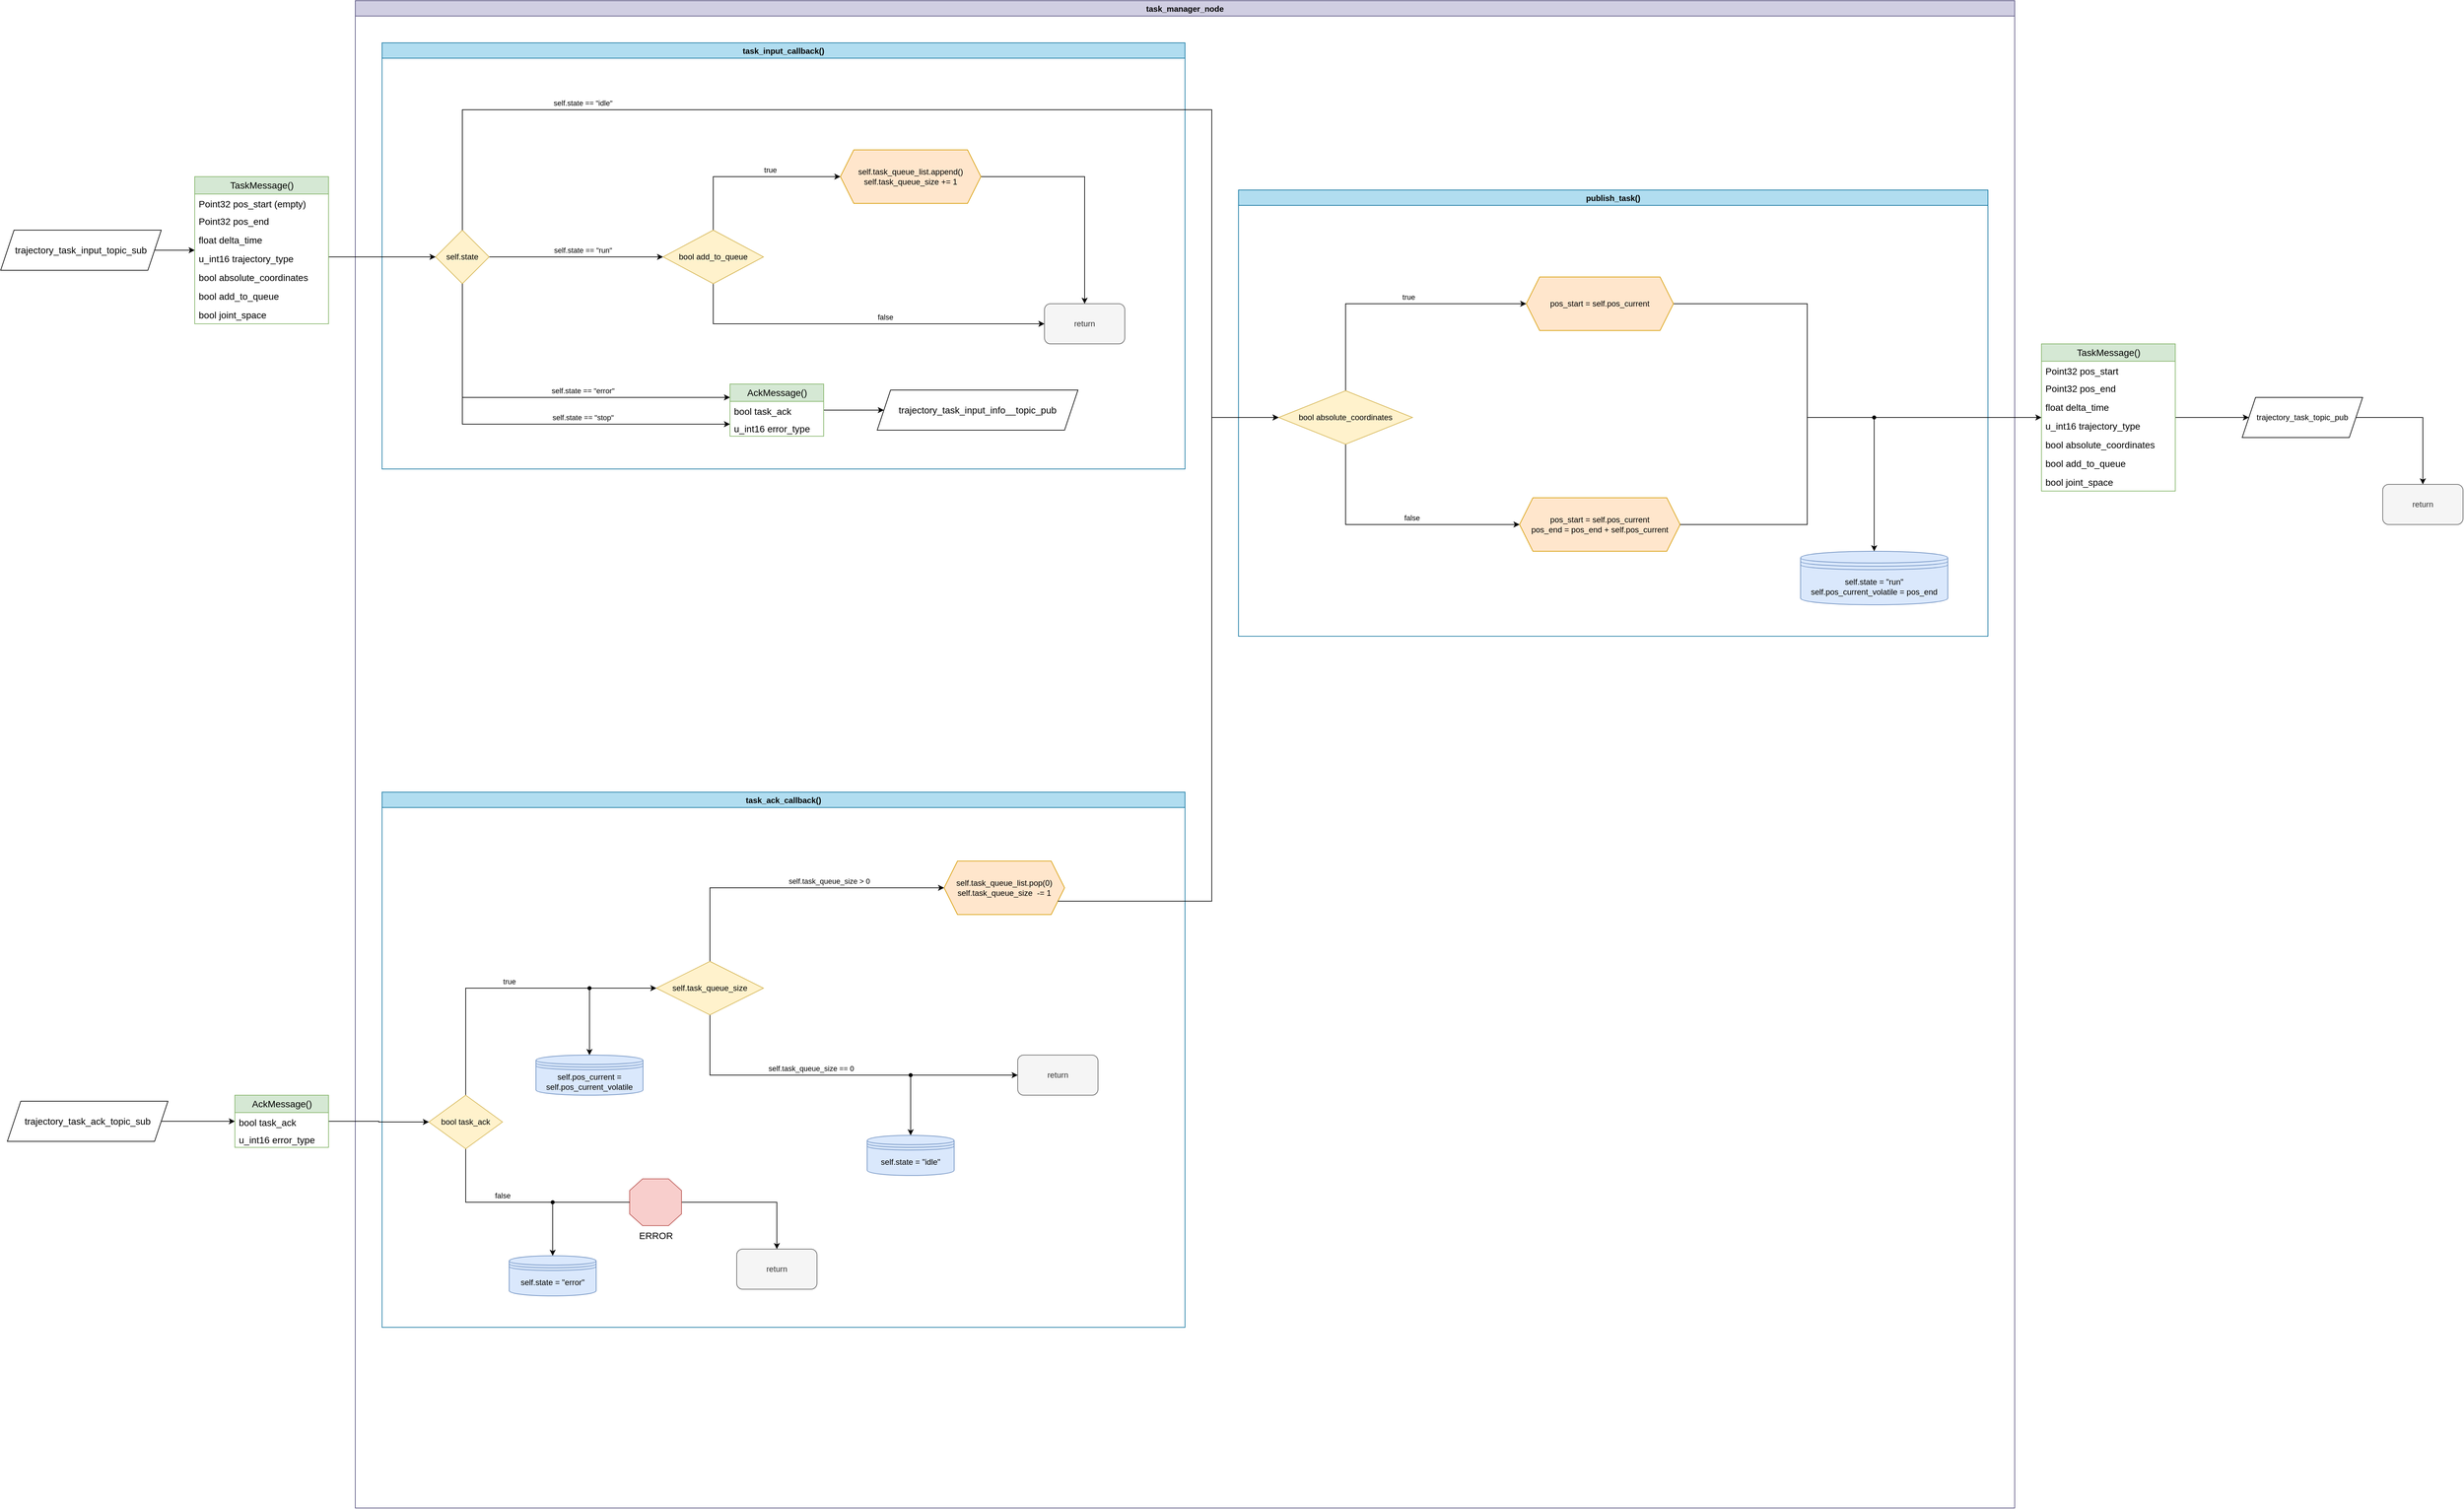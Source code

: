 <mxfile version="23.0.2" type="device" pages="3">
  <diagram id="y5U5ibyGbV8GiaQA5O8w" name="task_manager">
    <mxGraphModel dx="1800" dy="921" grid="1" gridSize="10" guides="1" tooltips="1" connect="1" arrows="1" fold="1" page="0" pageScale="1" pageWidth="827" pageHeight="1169" math="0" shadow="0">
      <root>
        <mxCell id="0" />
        <mxCell id="1" parent="0" />
        <mxCell id="vti44qFY5fic4Ljvgnta-1" value="task_manager_node" style="swimlane;fillColor=#d0cee2;strokeColor=#56517e;" vertex="1" parent="1">
          <mxGeometry x="320" y="217" width="2480" height="2253" as="geometry" />
        </mxCell>
        <mxCell id="S0gqf1kDmrKwMRwVAghO-3" value="task_input_callback()" style="swimlane;fillColor=#b1ddf0;strokeColor=#10739e;" vertex="1" parent="vti44qFY5fic4Ljvgnta-1">
          <mxGeometry x="40" y="63" width="1200" height="637" as="geometry" />
        </mxCell>
        <mxCell id="TqhY4L1RJl2O5v8-EVWW-50" value="self.state == &quot;run&quot;" style="edgeStyle=orthogonalEdgeStyle;rounded=0;orthogonalLoop=1;jettySize=auto;html=1;" edge="1" parent="S0gqf1kDmrKwMRwVAghO-3" source="Upd0-nmgs3yfCUus64PF-2" target="TqhY4L1RJl2O5v8-EVWW-49">
          <mxGeometry x="0.077" y="10" relative="1" as="geometry">
            <Array as="points">
              <mxPoint x="170" y="320" />
              <mxPoint x="170" y="320" />
            </Array>
            <mxPoint as="offset" />
          </mxGeometry>
        </mxCell>
        <mxCell id="Ud9107Dt9S5tMxHJpL5U-55" style="edgeStyle=orthogonalEdgeStyle;rounded=0;orthogonalLoop=1;jettySize=auto;html=1;" edge="1" parent="S0gqf1kDmrKwMRwVAghO-3" source="Upd0-nmgs3yfCUus64PF-2" target="Ud9107Dt9S5tMxHJpL5U-52">
          <mxGeometry relative="1" as="geometry">
            <Array as="points">
              <mxPoint x="120" y="530" />
            </Array>
          </mxGeometry>
        </mxCell>
        <mxCell id="Ud9107Dt9S5tMxHJpL5U-56" value="self.state == &quot;error&quot;" style="edgeLabel;html=1;align=center;verticalAlign=middle;resizable=0;points=[];" vertex="1" connectable="0" parent="Ud9107Dt9S5tMxHJpL5U-55">
          <mxGeometry x="0.366" y="2" relative="1" as="geometry">
            <mxPoint x="-40" y="-8" as="offset" />
          </mxGeometry>
        </mxCell>
        <mxCell id="Upd0-nmgs3yfCUus64PF-2" value="self.state" style="rhombus;whiteSpace=wrap;html=1;fillColor=#fff2cc;strokeColor=#d6b656;" vertex="1" parent="S0gqf1kDmrKwMRwVAghO-3">
          <mxGeometry x="80" y="280" width="80" height="80" as="geometry" />
        </mxCell>
        <mxCell id="TqhY4L1RJl2O5v8-EVWW-54" style="edgeStyle=orthogonalEdgeStyle;rounded=0;orthogonalLoop=1;jettySize=auto;html=1;" edge="1" parent="S0gqf1kDmrKwMRwVAghO-3" source="TqhY4L1RJl2O5v8-EVWW-49" target="TqhY4L1RJl2O5v8-EVWW-53">
          <mxGeometry relative="1" as="geometry">
            <Array as="points">
              <mxPoint x="495" y="420" />
            </Array>
          </mxGeometry>
        </mxCell>
        <mxCell id="TqhY4L1RJl2O5v8-EVWW-55" value="false" style="edgeLabel;html=1;align=center;verticalAlign=middle;resizable=0;points=[];" vertex="1" connectable="0" parent="TqhY4L1RJl2O5v8-EVWW-54">
          <mxGeometry x="0.143" y="-2" relative="1" as="geometry">
            <mxPoint y="-12" as="offset" />
          </mxGeometry>
        </mxCell>
        <mxCell id="TqhY4L1RJl2O5v8-EVWW-57" style="edgeStyle=orthogonalEdgeStyle;rounded=0;orthogonalLoop=1;jettySize=auto;html=1;entryX=0;entryY=0.5;entryDx=0;entryDy=0;" edge="1" parent="S0gqf1kDmrKwMRwVAghO-3" source="TqhY4L1RJl2O5v8-EVWW-49" target="TqhY4L1RJl2O5v8-EVWW-56">
          <mxGeometry relative="1" as="geometry">
            <Array as="points">
              <mxPoint x="495" y="200" />
            </Array>
          </mxGeometry>
        </mxCell>
        <mxCell id="TqhY4L1RJl2O5v8-EVWW-59" value="true" style="edgeLabel;html=1;align=center;verticalAlign=middle;resizable=0;points=[];" vertex="1" connectable="0" parent="TqhY4L1RJl2O5v8-EVWW-57">
          <mxGeometry x="0.082" y="3" relative="1" as="geometry">
            <mxPoint x="19" y="-7" as="offset" />
          </mxGeometry>
        </mxCell>
        <mxCell id="TqhY4L1RJl2O5v8-EVWW-49" value="bool add_to_queue" style="rhombus;whiteSpace=wrap;html=1;fillColor=#fff2cc;strokeColor=#d6b656;" vertex="1" parent="S0gqf1kDmrKwMRwVAghO-3">
          <mxGeometry x="420" y="280" width="150" height="80" as="geometry" />
        </mxCell>
        <mxCell id="TqhY4L1RJl2O5v8-EVWW-53" value="return" style="rounded=1;whiteSpace=wrap;html=1;fillColor=#f5f5f5;fontColor=#333333;strokeColor=#666666;" vertex="1" parent="S0gqf1kDmrKwMRwVAghO-3">
          <mxGeometry x="990" y="390" width="120" height="60" as="geometry" />
        </mxCell>
        <mxCell id="TqhY4L1RJl2O5v8-EVWW-58" style="edgeStyle=orthogonalEdgeStyle;rounded=0;orthogonalLoop=1;jettySize=auto;html=1;" edge="1" parent="S0gqf1kDmrKwMRwVAghO-3" source="TqhY4L1RJl2O5v8-EVWW-56" target="TqhY4L1RJl2O5v8-EVWW-53">
          <mxGeometry relative="1" as="geometry" />
        </mxCell>
        <mxCell id="TqhY4L1RJl2O5v8-EVWW-56" value="self.task_queue_list.append()&lt;br&gt;self.task_queue_size += 1" style="shape=hexagon;perimeter=hexagonPerimeter2;whiteSpace=wrap;html=1;fixedSize=1;fillColor=#ffe6cc;strokeColor=#d79b00;" vertex="1" parent="S0gqf1kDmrKwMRwVAghO-3">
          <mxGeometry x="685" y="160" width="210" height="80" as="geometry" />
        </mxCell>
        <mxCell id="Ud9107Dt9S5tMxHJpL5U-9" style="edgeStyle=orthogonalEdgeStyle;rounded=0;orthogonalLoop=1;jettySize=auto;html=1;" edge="1" target="Ud9107Dt9S5tMxHJpL5U-52" parent="S0gqf1kDmrKwMRwVAghO-3" source="Upd0-nmgs3yfCUus64PF-2">
          <mxGeometry relative="1" as="geometry">
            <mxPoint x="90" y="460" as="sourcePoint" />
            <mxPoint x="460.043" y="850" as="targetPoint" />
            <Array as="points">
              <mxPoint x="120" y="570" />
            </Array>
          </mxGeometry>
        </mxCell>
        <mxCell id="Ud9107Dt9S5tMxHJpL5U-13" value="self.state == &quot;stop&quot;" style="edgeLabel;html=1;align=center;verticalAlign=middle;resizable=0;points=[];" vertex="1" connectable="0" parent="Ud9107Dt9S5tMxHJpL5U-9">
          <mxGeometry x="0.419" y="1" relative="1" as="geometry">
            <mxPoint x="-43" y="-9" as="offset" />
          </mxGeometry>
        </mxCell>
        <mxCell id="Ud9107Dt9S5tMxHJpL5U-58" style="edgeStyle=orthogonalEdgeStyle;rounded=0;orthogonalLoop=1;jettySize=auto;html=1;" edge="1" parent="S0gqf1kDmrKwMRwVAghO-3" source="Ud9107Dt9S5tMxHJpL5U-52" target="Ud9107Dt9S5tMxHJpL5U-57">
          <mxGeometry relative="1" as="geometry" />
        </mxCell>
        <mxCell id="Ud9107Dt9S5tMxHJpL5U-52" value="AckMessage()" style="swimlane;fontStyle=0;childLayout=stackLayout;horizontal=1;startSize=26;fillColor=#d5e8d4;horizontalStack=0;resizeParent=1;resizeParentMax=0;resizeLast=0;collapsible=1;marginBottom=0;html=1;strokeColor=#82b366;fontSize=14;" vertex="1" parent="S0gqf1kDmrKwMRwVAghO-3">
          <mxGeometry x="520" y="510" width="140" height="78" as="geometry" />
        </mxCell>
        <mxCell id="Ud9107Dt9S5tMxHJpL5U-53" value="bool task_ack" style="text;strokeColor=none;fillColor=none;align=left;verticalAlign=top;spacingLeft=4;spacingRight=4;overflow=hidden;rotatable=0;points=[[0,0.5],[1,0.5]];portConstraint=eastwest;whiteSpace=wrap;html=1;fontSize=14;" vertex="1" parent="Ud9107Dt9S5tMxHJpL5U-52">
          <mxGeometry y="26" width="140" height="26" as="geometry" />
        </mxCell>
        <mxCell id="Ud9107Dt9S5tMxHJpL5U-54" value="u_int16 error_type" style="text;strokeColor=none;fillColor=none;align=left;verticalAlign=top;spacingLeft=4;spacingRight=4;overflow=hidden;rotatable=0;points=[[0,0.5],[1,0.5]];portConstraint=eastwest;whiteSpace=wrap;html=1;fontSize=14;" vertex="1" parent="Ud9107Dt9S5tMxHJpL5U-52">
          <mxGeometry y="52" width="140" height="26" as="geometry" />
        </mxCell>
        <mxCell id="Ud9107Dt9S5tMxHJpL5U-57" value="trajectory_task_input_info__topic_pub" style="shape=parallelogram;perimeter=parallelogramPerimeter;whiteSpace=wrap;html=1;fixedSize=1;fontSize=14;" vertex="1" parent="S0gqf1kDmrKwMRwVAghO-3">
          <mxGeometry x="740" y="519" width="300" height="60" as="geometry" />
        </mxCell>
        <mxCell id="Upd0-nmgs3yfCUus64PF-1" value="task_ack_callback()" style="swimlane;fillColor=#b1ddf0;strokeColor=#10739e;startSize=23;" vertex="1" parent="vti44qFY5fic4Ljvgnta-1">
          <mxGeometry x="40" y="1183" width="1200" height="800" as="geometry" />
        </mxCell>
        <mxCell id="TqhY4L1RJl2O5v8-EVWW-19" value="" style="edgeStyle=orthogonalEdgeStyle;rounded=0;orthogonalLoop=1;jettySize=auto;html=1;endArrow=none;endFill=0;" edge="1" parent="Upd0-nmgs3yfCUus64PF-1" source="TqhY4L1RJl2O5v8-EVWW-4" target="TqhY4L1RJl2O5v8-EVWW-18">
          <mxGeometry relative="1" as="geometry">
            <Array as="points">
              <mxPoint x="125" y="293" />
            </Array>
          </mxGeometry>
        </mxCell>
        <mxCell id="XhsW7GLxu0k8vJNa26UX-8" value="true" style="edgeLabel;html=1;align=center;verticalAlign=middle;resizable=0;points=[];" vertex="1" connectable="0" parent="TqhY4L1RJl2O5v8-EVWW-19">
          <mxGeometry x="0.319" relative="1" as="geometry">
            <mxPoint x="-3" y="-10" as="offset" />
          </mxGeometry>
        </mxCell>
        <mxCell id="CXYutV5i8RfYmPTHyo24-24" value="" style="edgeStyle=orthogonalEdgeStyle;rounded=0;orthogonalLoop=1;jettySize=auto;html=1;endArrow=none;endFill=0;" edge="1" parent="Upd0-nmgs3yfCUus64PF-1" source="TqhY4L1RJl2O5v8-EVWW-4" target="CXYutV5i8RfYmPTHyo24-23">
          <mxGeometry relative="1" as="geometry">
            <Array as="points">
              <mxPoint x="125" y="613" />
              <mxPoint x="255" y="613" />
            </Array>
          </mxGeometry>
        </mxCell>
        <mxCell id="CXYutV5i8RfYmPTHyo24-27" value="false" style="edgeLabel;html=1;align=center;verticalAlign=middle;resizable=0;points=[];" vertex="1" connectable="0" parent="CXYutV5i8RfYmPTHyo24-24">
          <mxGeometry x="0.114" y="3" relative="1" as="geometry">
            <mxPoint x="18" y="-7" as="offset" />
          </mxGeometry>
        </mxCell>
        <mxCell id="TqhY4L1RJl2O5v8-EVWW-4" value="bool task_ack" style="rhombus;whiteSpace=wrap;html=1;fillColor=#fff2cc;strokeColor=#d6b656;" vertex="1" parent="Upd0-nmgs3yfCUus64PF-1">
          <mxGeometry x="70" y="453" width="110" height="80" as="geometry" />
        </mxCell>
        <mxCell id="TqhY4L1RJl2O5v8-EVWW-43" value="self.task_queue_size &amp;gt; 0" style="edgeStyle=orthogonalEdgeStyle;rounded=0;orthogonalLoop=1;jettySize=auto;html=1;" edge="1" parent="Upd0-nmgs3yfCUus64PF-1" source="TqhY4L1RJl2O5v8-EVWW-6" target="TqhY4L1RJl2O5v8-EVWW-42">
          <mxGeometry x="0.25" y="10" relative="1" as="geometry">
            <Array as="points">
              <mxPoint x="490" y="143" />
            </Array>
            <mxPoint as="offset" />
          </mxGeometry>
        </mxCell>
        <mxCell id="XhsW7GLxu0k8vJNa26UX-2" value="" style="edgeStyle=orthogonalEdgeStyle;rounded=0;orthogonalLoop=1;jettySize=auto;html=1;endArrow=none;endFill=0;" edge="1" parent="Upd0-nmgs3yfCUus64PF-1" source="TqhY4L1RJl2O5v8-EVWW-6" target="XhsW7GLxu0k8vJNa26UX-1">
          <mxGeometry relative="1" as="geometry">
            <Array as="points">
              <mxPoint x="490" y="423" />
            </Array>
          </mxGeometry>
        </mxCell>
        <mxCell id="XhsW7GLxu0k8vJNa26UX-7" value="self.task_queue_size == 0" style="edgeLabel;html=1;align=center;verticalAlign=middle;resizable=0;points=[];" vertex="1" connectable="0" parent="XhsW7GLxu0k8vJNa26UX-2">
          <mxGeometry x="0.07" relative="1" as="geometry">
            <mxPoint x="32" y="-10" as="offset" />
          </mxGeometry>
        </mxCell>
        <mxCell id="TqhY4L1RJl2O5v8-EVWW-6" value="self.task_queue_size" style="rhombus;whiteSpace=wrap;html=1;fillColor=#fff2cc;strokeColor=#d6b656;" vertex="1" parent="Upd0-nmgs3yfCUus64PF-1">
          <mxGeometry x="410" y="253" width="160" height="80" as="geometry" />
        </mxCell>
        <mxCell id="TqhY4L1RJl2O5v8-EVWW-9" value="self.pos_current = self.pos_current_volatile" style="shape=datastore;whiteSpace=wrap;html=1;fillColor=#dae8fc;strokeColor=#6c8ebf;" vertex="1" parent="Upd0-nmgs3yfCUus64PF-1">
          <mxGeometry x="230" y="393" width="160" height="60" as="geometry" />
        </mxCell>
        <mxCell id="TqhY4L1RJl2O5v8-EVWW-20" style="edgeStyle=orthogonalEdgeStyle;rounded=0;orthogonalLoop=1;jettySize=auto;html=1;" edge="1" parent="Upd0-nmgs3yfCUus64PF-1" source="TqhY4L1RJl2O5v8-EVWW-18" target="TqhY4L1RJl2O5v8-EVWW-9">
          <mxGeometry relative="1" as="geometry" />
        </mxCell>
        <mxCell id="TqhY4L1RJl2O5v8-EVWW-21" style="edgeStyle=orthogonalEdgeStyle;rounded=0;orthogonalLoop=1;jettySize=auto;html=1;" edge="1" parent="Upd0-nmgs3yfCUus64PF-1" source="TqhY4L1RJl2O5v8-EVWW-18" target="TqhY4L1RJl2O5v8-EVWW-6">
          <mxGeometry relative="1" as="geometry" />
        </mxCell>
        <mxCell id="TqhY4L1RJl2O5v8-EVWW-18" value="" style="shape=waypoint;sketch=0;size=6;pointerEvents=1;points=[];resizable=0;rotatable=0;perimeter=centerPerimeter;snapToPoint=1;" vertex="1" parent="Upd0-nmgs3yfCUus64PF-1">
          <mxGeometry x="300" y="283" width="20" height="20" as="geometry" />
        </mxCell>
        <mxCell id="TqhY4L1RJl2O5v8-EVWW-42" value="self.task_queue_list.pop(0)&lt;br&gt;self.task_queue_size&amp;nbsp; -= 1" style="shape=hexagon;perimeter=hexagonPerimeter2;whiteSpace=wrap;html=1;fixedSize=1;fillColor=#ffe6cc;strokeColor=#d79b00;" vertex="1" parent="Upd0-nmgs3yfCUus64PF-1">
          <mxGeometry x="840" y="103" width="180" height="80" as="geometry" />
        </mxCell>
        <mxCell id="TqhY4L1RJl2O5v8-EVWW-45" value="return" style="rounded=1;whiteSpace=wrap;html=1;fillColor=#f5f5f5;fontColor=#333333;strokeColor=#666666;" vertex="1" parent="Upd0-nmgs3yfCUus64PF-1">
          <mxGeometry x="950" y="393" width="120" height="60" as="geometry" />
        </mxCell>
        <mxCell id="XhsW7GLxu0k8vJNa26UX-3" style="edgeStyle=orthogonalEdgeStyle;rounded=0;orthogonalLoop=1;jettySize=auto;html=1;" edge="1" parent="Upd0-nmgs3yfCUus64PF-1" source="XhsW7GLxu0k8vJNa26UX-1" target="TqhY4L1RJl2O5v8-EVWW-45">
          <mxGeometry relative="1" as="geometry" />
        </mxCell>
        <mxCell id="XhsW7GLxu0k8vJNa26UX-6" style="edgeStyle=orthogonalEdgeStyle;rounded=0;orthogonalLoop=1;jettySize=auto;html=1;" edge="1" parent="Upd0-nmgs3yfCUus64PF-1" source="XhsW7GLxu0k8vJNa26UX-1" target="XhsW7GLxu0k8vJNa26UX-5">
          <mxGeometry relative="1" as="geometry" />
        </mxCell>
        <mxCell id="XhsW7GLxu0k8vJNa26UX-1" value="" style="shape=waypoint;sketch=0;size=6;pointerEvents=1;points=[];resizable=0;rotatable=0;perimeter=centerPerimeter;snapToPoint=1;" vertex="1" parent="Upd0-nmgs3yfCUus64PF-1">
          <mxGeometry x="780" y="413" width="20" height="20" as="geometry" />
        </mxCell>
        <mxCell id="XhsW7GLxu0k8vJNa26UX-5" value="self.state = &quot;idle&quot;" style="shape=datastore;whiteSpace=wrap;html=1;fillColor=#dae8fc;strokeColor=#6c8ebf;" vertex="1" parent="Upd0-nmgs3yfCUus64PF-1">
          <mxGeometry x="725" y="513" width="130" height="60" as="geometry" />
        </mxCell>
        <mxCell id="CXYutV5i8RfYmPTHyo24-55" style="edgeStyle=orthogonalEdgeStyle;rounded=0;orthogonalLoop=1;jettySize=auto;html=1;" edge="1" parent="Upd0-nmgs3yfCUus64PF-1" source="UcukeQNuIdFkz1BKsjRd-1" target="CXYutV5i8RfYmPTHyo24-54">
          <mxGeometry relative="1" as="geometry" />
        </mxCell>
        <mxCell id="UcukeQNuIdFkz1BKsjRd-1" value="ERROR" style="verticalLabelPosition=bottom;verticalAlign=top;html=1;shape=mxgraph.basic.polygon;polyCoords=[[0.25,0],[0.75,0],[1,0.25],[1,0.75],[0.75,1],[0.25,1],[0,0.75],[0,0.25]];polyline=0;fillColor=#f8cecc;strokeColor=#b85450;fontSize=14;" vertex="1" parent="Upd0-nmgs3yfCUus64PF-1">
          <mxGeometry x="370" y="578" width="77.5" height="70" as="geometry" />
        </mxCell>
        <mxCell id="CXYutV5i8RfYmPTHyo24-22" value="self.state = &quot;error&quot;" style="shape=datastore;whiteSpace=wrap;html=1;fillColor=#dae8fc;strokeColor=#6c8ebf;" vertex="1" parent="Upd0-nmgs3yfCUus64PF-1">
          <mxGeometry x="190" y="693" width="130" height="60" as="geometry" />
        </mxCell>
        <mxCell id="CXYutV5i8RfYmPTHyo24-25" style="edgeStyle=orthogonalEdgeStyle;rounded=0;orthogonalLoop=1;jettySize=auto;html=1;endArrow=none;endFill=0;" edge="1" parent="Upd0-nmgs3yfCUus64PF-1" source="CXYutV5i8RfYmPTHyo24-23" target="UcukeQNuIdFkz1BKsjRd-1">
          <mxGeometry relative="1" as="geometry" />
        </mxCell>
        <mxCell id="CXYutV5i8RfYmPTHyo24-26" style="edgeStyle=orthogonalEdgeStyle;rounded=0;orthogonalLoop=1;jettySize=auto;html=1;" edge="1" parent="Upd0-nmgs3yfCUus64PF-1" source="CXYutV5i8RfYmPTHyo24-23" target="CXYutV5i8RfYmPTHyo24-22">
          <mxGeometry relative="1" as="geometry" />
        </mxCell>
        <mxCell id="CXYutV5i8RfYmPTHyo24-23" value="" style="shape=waypoint;sketch=0;size=6;pointerEvents=1;points=[];resizable=0;rotatable=0;perimeter=centerPerimeter;snapToPoint=1;" vertex="1" parent="Upd0-nmgs3yfCUus64PF-1">
          <mxGeometry x="245" y="603" width="20" height="20" as="geometry" />
        </mxCell>
        <mxCell id="CXYutV5i8RfYmPTHyo24-54" value="return" style="rounded=1;whiteSpace=wrap;html=1;fillColor=#f5f5f5;fontColor=#333333;strokeColor=#666666;" vertex="1" parent="Upd0-nmgs3yfCUus64PF-1">
          <mxGeometry x="530" y="683" width="120" height="60" as="geometry" />
        </mxCell>
        <mxCell id="pBne3w8J43KF7PZE9bbW-3" value="publish_task()" style="swimlane;fillColor=#b1ddf0;strokeColor=#10739e;" vertex="1" parent="vti44qFY5fic4Ljvgnta-1">
          <mxGeometry x="1320" y="283" width="1120" height="667" as="geometry" />
        </mxCell>
        <mxCell id="pBne3w8J43KF7PZE9bbW-8" style="edgeStyle=orthogonalEdgeStyle;rounded=0;orthogonalLoop=1;jettySize=auto;html=1;" edge="1" parent="pBne3w8J43KF7PZE9bbW-3" source="pBne3w8J43KF7PZE9bbW-6" target="pBne3w8J43KF7PZE9bbW-7">
          <mxGeometry relative="1" as="geometry">
            <Array as="points">
              <mxPoint x="160" y="170" />
            </Array>
          </mxGeometry>
        </mxCell>
        <mxCell id="pBne3w8J43KF7PZE9bbW-9" value="true" style="edgeLabel;html=1;align=center;verticalAlign=middle;resizable=0;points=[];" vertex="1" connectable="0" parent="pBne3w8J43KF7PZE9bbW-8">
          <mxGeometry x="0.067" y="-1" relative="1" as="geometry">
            <mxPoint x="10" y="-11" as="offset" />
          </mxGeometry>
        </mxCell>
        <mxCell id="pBne3w8J43KF7PZE9bbW-11" style="edgeStyle=orthogonalEdgeStyle;rounded=0;orthogonalLoop=1;jettySize=auto;html=1;" edge="1" parent="pBne3w8J43KF7PZE9bbW-3" source="pBne3w8J43KF7PZE9bbW-6" target="pBne3w8J43KF7PZE9bbW-10">
          <mxGeometry relative="1" as="geometry">
            <Array as="points">
              <mxPoint x="160" y="500" />
            </Array>
          </mxGeometry>
        </mxCell>
        <mxCell id="pBne3w8J43KF7PZE9bbW-12" value="false" style="edgeLabel;html=1;align=center;verticalAlign=middle;resizable=0;points=[];" vertex="1" connectable="0" parent="pBne3w8J43KF7PZE9bbW-11">
          <mxGeometry x="0.032" y="1" relative="1" as="geometry">
            <mxPoint x="23" y="-9" as="offset" />
          </mxGeometry>
        </mxCell>
        <mxCell id="pBne3w8J43KF7PZE9bbW-6" value="bool absolute_coordinates" style="rhombus;whiteSpace=wrap;html=1;fillColor=#fff2cc;strokeColor=#d6b656;" vertex="1" parent="pBne3w8J43KF7PZE9bbW-3">
          <mxGeometry x="60" y="300" width="200" height="80" as="geometry" />
        </mxCell>
        <mxCell id="TqhY4L1RJl2O5v8-EVWW-33" value="" style="edgeStyle=orthogonalEdgeStyle;rounded=0;orthogonalLoop=1;jettySize=auto;html=1;endArrow=none;endFill=0;" edge="1" parent="pBne3w8J43KF7PZE9bbW-3" source="pBne3w8J43KF7PZE9bbW-7" target="TqhY4L1RJl2O5v8-EVWW-32">
          <mxGeometry relative="1" as="geometry">
            <Array as="points">
              <mxPoint x="850" y="170" />
              <mxPoint x="850" y="340" />
            </Array>
          </mxGeometry>
        </mxCell>
        <mxCell id="pBne3w8J43KF7PZE9bbW-7" value="pos_start = self.pos_current" style="shape=hexagon;perimeter=hexagonPerimeter2;whiteSpace=wrap;html=1;fixedSize=1;fillColor=#ffe6cc;strokeColor=#d79b00;" vertex="1" parent="pBne3w8J43KF7PZE9bbW-3">
          <mxGeometry x="430" y="130" width="220" height="80" as="geometry" />
        </mxCell>
        <mxCell id="pBne3w8J43KF7PZE9bbW-10" value="pos_start = self.pos_current&lt;br&gt;pos_end = pos_end + self.pos_current" style="shape=hexagon;perimeter=hexagonPerimeter2;whiteSpace=wrap;html=1;fixedSize=1;fillColor=#ffe6cc;strokeColor=#d79b00;" vertex="1" parent="pBne3w8J43KF7PZE9bbW-3">
          <mxGeometry x="420" y="460" width="240" height="80" as="geometry" />
        </mxCell>
        <mxCell id="pBne3w8J43KF7PZE9bbW-25" value="self.state = &quot;run&quot;&lt;br&gt;self.pos_current_volatile = pos_end" style="shape=datastore;whiteSpace=wrap;html=1;fillColor=#dae8fc;strokeColor=#6c8ebf;" vertex="1" parent="pBne3w8J43KF7PZE9bbW-3">
          <mxGeometry x="840" y="540" width="220" height="80" as="geometry" />
        </mxCell>
        <mxCell id="TqhY4L1RJl2O5v8-EVWW-27" style="edgeStyle=orthogonalEdgeStyle;rounded=0;orthogonalLoop=1;jettySize=auto;html=1;exitX=0.5;exitY=1;exitDx=0;exitDy=0;" edge="1" parent="pBne3w8J43KF7PZE9bbW-3" source="pBne3w8J43KF7PZE9bbW-25" target="pBne3w8J43KF7PZE9bbW-25">
          <mxGeometry relative="1" as="geometry" />
        </mxCell>
        <mxCell id="b2KdKQW2OGKZYPkJn1u5-1" style="edgeStyle=orthogonalEdgeStyle;rounded=0;orthogonalLoop=1;jettySize=auto;html=1;" edge="1" parent="pBne3w8J43KF7PZE9bbW-3" source="TqhY4L1RJl2O5v8-EVWW-32" target="pBne3w8J43KF7PZE9bbW-25">
          <mxGeometry relative="1" as="geometry" />
        </mxCell>
        <mxCell id="TqhY4L1RJl2O5v8-EVWW-32" value="" style="shape=waypoint;sketch=0;size=6;pointerEvents=1;points=[];fillColor=default;resizable=0;rotatable=0;perimeter=centerPerimeter;snapToPoint=1;" vertex="1" parent="pBne3w8J43KF7PZE9bbW-3">
          <mxGeometry x="940" y="330" width="20" height="20" as="geometry" />
        </mxCell>
        <mxCell id="TqhY4L1RJl2O5v8-EVWW-34" style="edgeStyle=orthogonalEdgeStyle;rounded=0;orthogonalLoop=1;jettySize=auto;html=1;endArrow=none;endFill=0;" edge="1" parent="pBne3w8J43KF7PZE9bbW-3" source="pBne3w8J43KF7PZE9bbW-10">
          <mxGeometry relative="1" as="geometry">
            <mxPoint x="930" y="340" as="targetPoint" />
            <Array as="points">
              <mxPoint x="850" y="500" />
              <mxPoint x="850" y="340" />
            </Array>
          </mxGeometry>
        </mxCell>
        <mxCell id="pBne3w8J43KF7PZE9bbW-13" style="edgeStyle=orthogonalEdgeStyle;rounded=0;orthogonalLoop=1;jettySize=auto;html=1;" edge="1" parent="vti44qFY5fic4Ljvgnta-1" source="Upd0-nmgs3yfCUus64PF-2" target="pBne3w8J43KF7PZE9bbW-6">
          <mxGeometry relative="1" as="geometry">
            <Array as="points">
              <mxPoint x="160" y="163" />
              <mxPoint x="1280" y="163" />
              <mxPoint x="1280" y="623" />
            </Array>
          </mxGeometry>
        </mxCell>
        <mxCell id="pBne3w8J43KF7PZE9bbW-14" value="self.state == &quot;idle&quot;" style="edgeLabel;html=1;align=center;verticalAlign=middle;resizable=0;points=[];" vertex="1" connectable="0" parent="pBne3w8J43KF7PZE9bbW-13">
          <mxGeometry x="-0.683" y="-3" relative="1" as="geometry">
            <mxPoint x="65" y="-13" as="offset" />
          </mxGeometry>
        </mxCell>
        <mxCell id="TqhY4L1RJl2O5v8-EVWW-44" style="edgeStyle=orthogonalEdgeStyle;rounded=0;orthogonalLoop=1;jettySize=auto;html=1;" edge="1" parent="vti44qFY5fic4Ljvgnta-1" source="TqhY4L1RJl2O5v8-EVWW-42" target="pBne3w8J43KF7PZE9bbW-6">
          <mxGeometry relative="1" as="geometry">
            <Array as="points">
              <mxPoint x="1280" y="1346" />
              <mxPoint x="1280" y="623" />
            </Array>
          </mxGeometry>
        </mxCell>
        <mxCell id="pBne3w8J43KF7PZE9bbW-1" style="edgeStyle=orthogonalEdgeStyle;rounded=0;orthogonalLoop=1;jettySize=auto;html=1;" edge="1" parent="1" source="E_T7IGZVJQvcyp4DQEZH-1" target="Upd0-nmgs3yfCUus64PF-2">
          <mxGeometry relative="1" as="geometry">
            <Array as="points">
              <mxPoint x="430" y="600" />
              <mxPoint x="430" y="600" />
            </Array>
          </mxGeometry>
        </mxCell>
        <mxCell id="E_T7IGZVJQvcyp4DQEZH-1" value="TaskMessage()" style="swimlane;fontStyle=0;childLayout=stackLayout;horizontal=1;startSize=26;fillColor=#d5e8d4;horizontalStack=0;resizeParent=1;resizeParentMax=0;resizeLast=0;collapsible=1;marginBottom=0;html=1;strokeColor=#82b366;fontSize=14;" vertex="1" parent="1">
          <mxGeometry x="80" y="480" width="200" height="220" as="geometry" />
        </mxCell>
        <mxCell id="E_T7IGZVJQvcyp4DQEZH-2" value="Point32 pos_start (empty)" style="text;strokeColor=none;fillColor=none;align=left;verticalAlign=top;spacingLeft=4;spacingRight=4;overflow=hidden;rotatable=0;points=[[0,0.5],[1,0.5]];portConstraint=eastwest;whiteSpace=wrap;html=1;fontSize=14;" vertex="1" parent="E_T7IGZVJQvcyp4DQEZH-1">
          <mxGeometry y="26" width="200" height="26" as="geometry" />
        </mxCell>
        <mxCell id="E_T7IGZVJQvcyp4DQEZH-3" value="Point32 pos_end" style="text;strokeColor=none;fillColor=none;align=left;verticalAlign=top;spacingLeft=4;spacingRight=4;overflow=hidden;rotatable=0;points=[[0,0.5],[1,0.5]];portConstraint=eastwest;whiteSpace=wrap;html=1;fontSize=14;" vertex="1" parent="E_T7IGZVJQvcyp4DQEZH-1">
          <mxGeometry y="52" width="200" height="28" as="geometry" />
        </mxCell>
        <mxCell id="E_T7IGZVJQvcyp4DQEZH-4" value="float delta_time" style="text;strokeColor=none;fillColor=none;align=left;verticalAlign=top;spacingLeft=4;spacingRight=4;overflow=hidden;rotatable=0;points=[[0,0.5],[1,0.5]];portConstraint=eastwest;whiteSpace=wrap;html=1;fontSize=14;" vertex="1" parent="E_T7IGZVJQvcyp4DQEZH-1">
          <mxGeometry y="80" width="200" height="28" as="geometry" />
        </mxCell>
        <mxCell id="E_T7IGZVJQvcyp4DQEZH-5" value="u_int16 trajectory_type" style="text;strokeColor=none;fillColor=none;align=left;verticalAlign=top;spacingLeft=4;spacingRight=4;overflow=hidden;rotatable=0;points=[[0,0.5],[1,0.5]];portConstraint=eastwest;whiteSpace=wrap;html=1;fontSize=14;" vertex="1" parent="E_T7IGZVJQvcyp4DQEZH-1">
          <mxGeometry y="108" width="200" height="28" as="geometry" />
        </mxCell>
        <mxCell id="E_T7IGZVJQvcyp4DQEZH-6" value="bool absolute_coordinates" style="text;strokeColor=none;fillColor=none;align=left;verticalAlign=top;spacingLeft=4;spacingRight=4;overflow=hidden;rotatable=0;points=[[0,0.5],[1,0.5]];portConstraint=eastwest;whiteSpace=wrap;html=1;fontSize=14;" vertex="1" parent="E_T7IGZVJQvcyp4DQEZH-1">
          <mxGeometry y="136" width="200" height="28" as="geometry" />
        </mxCell>
        <mxCell id="E_T7IGZVJQvcyp4DQEZH-7" value="bool add_to_queue" style="text;strokeColor=none;fillColor=none;align=left;verticalAlign=top;spacingLeft=4;spacingRight=4;overflow=hidden;rotatable=0;points=[[0,0.5],[1,0.5]];portConstraint=eastwest;whiteSpace=wrap;html=1;fontSize=14;" vertex="1" parent="E_T7IGZVJQvcyp4DQEZH-1">
          <mxGeometry y="164" width="200" height="28" as="geometry" />
        </mxCell>
        <mxCell id="E_T7IGZVJQvcyp4DQEZH-8" value="bool joint_space" style="text;strokeColor=none;fillColor=none;align=left;verticalAlign=top;spacingLeft=4;spacingRight=4;overflow=hidden;rotatable=0;points=[[0,0.5],[1,0.5]];portConstraint=eastwest;whiteSpace=wrap;html=1;fontSize=14;" vertex="1" parent="E_T7IGZVJQvcyp4DQEZH-1">
          <mxGeometry y="192" width="200" height="28" as="geometry" />
        </mxCell>
        <mxCell id="S0gqf1kDmrKwMRwVAghO-2" style="edgeStyle=orthogonalEdgeStyle;rounded=0;orthogonalLoop=1;jettySize=auto;html=1;" edge="1" parent="1" source="S0gqf1kDmrKwMRwVAghO-1" target="E_T7IGZVJQvcyp4DQEZH-1">
          <mxGeometry relative="1" as="geometry" />
        </mxCell>
        <mxCell id="S0gqf1kDmrKwMRwVAghO-1" value="trajectory_task_input_topic_sub" style="shape=parallelogram;perimeter=parallelogramPerimeter;whiteSpace=wrap;html=1;fixedSize=1;fontSize=14;" vertex="1" parent="1">
          <mxGeometry x="-210" y="560" width="240" height="60" as="geometry" />
        </mxCell>
        <mxCell id="VSoJ2Dtp6jYekKXpzVLA-1" style="edgeStyle=orthogonalEdgeStyle;rounded=0;orthogonalLoop=1;jettySize=auto;html=1;" edge="1" parent="1" source="pBne3w8J43KF7PZE9bbW-15" target="pBne3w8J43KF7PZE9bbW-30">
          <mxGeometry relative="1" as="geometry" />
        </mxCell>
        <mxCell id="pBne3w8J43KF7PZE9bbW-15" value="TaskMessage()" style="swimlane;fontStyle=0;childLayout=stackLayout;horizontal=1;startSize=26;fillColor=#d5e8d4;horizontalStack=0;resizeParent=1;resizeParentMax=0;resizeLast=0;collapsible=1;marginBottom=0;html=1;strokeColor=#82b366;fontSize=14;" vertex="1" parent="1">
          <mxGeometry x="2840" y="730" width="200" height="220" as="geometry" />
        </mxCell>
        <mxCell id="pBne3w8J43KF7PZE9bbW-16" value="Point32 pos_start" style="text;strokeColor=none;fillColor=none;align=left;verticalAlign=top;spacingLeft=4;spacingRight=4;overflow=hidden;rotatable=0;points=[[0,0.5],[1,0.5]];portConstraint=eastwest;whiteSpace=wrap;html=1;fontSize=14;" vertex="1" parent="pBne3w8J43KF7PZE9bbW-15">
          <mxGeometry y="26" width="200" height="26" as="geometry" />
        </mxCell>
        <mxCell id="pBne3w8J43KF7PZE9bbW-17" value="Point32 pos_end" style="text;strokeColor=none;fillColor=none;align=left;verticalAlign=top;spacingLeft=4;spacingRight=4;overflow=hidden;rotatable=0;points=[[0,0.5],[1,0.5]];portConstraint=eastwest;whiteSpace=wrap;html=1;fontSize=14;" vertex="1" parent="pBne3w8J43KF7PZE9bbW-15">
          <mxGeometry y="52" width="200" height="28" as="geometry" />
        </mxCell>
        <mxCell id="pBne3w8J43KF7PZE9bbW-18" value="float delta_time" style="text;strokeColor=none;fillColor=none;align=left;verticalAlign=top;spacingLeft=4;spacingRight=4;overflow=hidden;rotatable=0;points=[[0,0.5],[1,0.5]];portConstraint=eastwest;whiteSpace=wrap;html=1;fontSize=14;" vertex="1" parent="pBne3w8J43KF7PZE9bbW-15">
          <mxGeometry y="80" width="200" height="28" as="geometry" />
        </mxCell>
        <mxCell id="pBne3w8J43KF7PZE9bbW-19" value="u_int16 trajectory_type" style="text;strokeColor=none;fillColor=none;align=left;verticalAlign=top;spacingLeft=4;spacingRight=4;overflow=hidden;rotatable=0;points=[[0,0.5],[1,0.5]];portConstraint=eastwest;whiteSpace=wrap;html=1;fontSize=14;" vertex="1" parent="pBne3w8J43KF7PZE9bbW-15">
          <mxGeometry y="108" width="200" height="28" as="geometry" />
        </mxCell>
        <mxCell id="pBne3w8J43KF7PZE9bbW-20" value="bool absolute_coordinates" style="text;strokeColor=none;fillColor=none;align=left;verticalAlign=top;spacingLeft=4;spacingRight=4;overflow=hidden;rotatable=0;points=[[0,0.5],[1,0.5]];portConstraint=eastwest;whiteSpace=wrap;html=1;fontSize=14;" vertex="1" parent="pBne3w8J43KF7PZE9bbW-15">
          <mxGeometry y="136" width="200" height="28" as="geometry" />
        </mxCell>
        <mxCell id="pBne3w8J43KF7PZE9bbW-21" value="bool add_to_queue" style="text;strokeColor=none;fillColor=none;align=left;verticalAlign=top;spacingLeft=4;spacingRight=4;overflow=hidden;rotatable=0;points=[[0,0.5],[1,0.5]];portConstraint=eastwest;whiteSpace=wrap;html=1;fontSize=14;" vertex="1" parent="pBne3w8J43KF7PZE9bbW-15">
          <mxGeometry y="164" width="200" height="28" as="geometry" />
        </mxCell>
        <mxCell id="pBne3w8J43KF7PZE9bbW-22" value="bool joint_space" style="text;strokeColor=none;fillColor=none;align=left;verticalAlign=top;spacingLeft=4;spacingRight=4;overflow=hidden;rotatable=0;points=[[0,0.5],[1,0.5]];portConstraint=eastwest;whiteSpace=wrap;html=1;fontSize=14;" vertex="1" parent="pBne3w8J43KF7PZE9bbW-15">
          <mxGeometry y="192" width="200" height="28" as="geometry" />
        </mxCell>
        <mxCell id="b2KdKQW2OGKZYPkJn1u5-3" style="edgeStyle=orthogonalEdgeStyle;rounded=0;orthogonalLoop=1;jettySize=auto;html=1;" edge="1" parent="1" source="pBne3w8J43KF7PZE9bbW-30" target="b2KdKQW2OGKZYPkJn1u5-2">
          <mxGeometry relative="1" as="geometry" />
        </mxCell>
        <mxCell id="pBne3w8J43KF7PZE9bbW-30" value="trajectory_task_topic_pub" style="shape=parallelogram;perimeter=parallelogramPerimeter;whiteSpace=wrap;html=1;fixedSize=1;" vertex="1" parent="1">
          <mxGeometry x="3140" y="810" width="180" height="60" as="geometry" />
        </mxCell>
        <mxCell id="TqhY4L1RJl2O5v8-EVWW-3" style="edgeStyle=orthogonalEdgeStyle;rounded=0;orthogonalLoop=1;jettySize=auto;html=1;" edge="1" parent="1" source="VSoJ2Dtp6jYekKXpzVLA-2" target="TqhY4L1RJl2O5v8-EVWW-1">
          <mxGeometry relative="1" as="geometry" />
        </mxCell>
        <mxCell id="VSoJ2Dtp6jYekKXpzVLA-2" value="trajectory_task_ack_topic_sub" style="shape=parallelogram;perimeter=parallelogramPerimeter;whiteSpace=wrap;html=1;fixedSize=1;fontSize=14;" vertex="1" parent="1">
          <mxGeometry x="-200" y="1862" width="240" height="60" as="geometry" />
        </mxCell>
        <mxCell id="TqhY4L1RJl2O5v8-EVWW-5" style="edgeStyle=orthogonalEdgeStyle;rounded=0;orthogonalLoop=1;jettySize=auto;html=1;" edge="1" parent="1" source="TqhY4L1RJl2O5v8-EVWW-1" target="TqhY4L1RJl2O5v8-EVWW-4">
          <mxGeometry relative="1" as="geometry" />
        </mxCell>
        <mxCell id="TqhY4L1RJl2O5v8-EVWW-1" value="AckMessage()" style="swimlane;fontStyle=0;childLayout=stackLayout;horizontal=1;startSize=26;fillColor=#d5e8d4;horizontalStack=0;resizeParent=1;resizeParentMax=0;resizeLast=0;collapsible=1;marginBottom=0;html=1;strokeColor=#82b366;fontSize=14;" vertex="1" parent="1">
          <mxGeometry x="140" y="1853" width="140" height="78" as="geometry" />
        </mxCell>
        <mxCell id="TqhY4L1RJl2O5v8-EVWW-2" value="bool task_ack" style="text;strokeColor=none;fillColor=none;align=left;verticalAlign=top;spacingLeft=4;spacingRight=4;overflow=hidden;rotatable=0;points=[[0,0.5],[1,0.5]];portConstraint=eastwest;whiteSpace=wrap;html=1;fontSize=14;" vertex="1" parent="TqhY4L1RJl2O5v8-EVWW-1">
          <mxGeometry y="26" width="140" height="26" as="geometry" />
        </mxCell>
        <mxCell id="CXYutV5i8RfYmPTHyo24-28" value="u_int16 error_type" style="text;strokeColor=none;fillColor=none;align=left;verticalAlign=top;spacingLeft=4;spacingRight=4;overflow=hidden;rotatable=0;points=[[0,0.5],[1,0.5]];portConstraint=eastwest;whiteSpace=wrap;html=1;fontSize=14;" vertex="1" parent="TqhY4L1RJl2O5v8-EVWW-1">
          <mxGeometry y="52" width="140" height="26" as="geometry" />
        </mxCell>
        <mxCell id="TqhY4L1RJl2O5v8-EVWW-36" style="edgeStyle=orthogonalEdgeStyle;rounded=0;orthogonalLoop=1;jettySize=auto;html=1;" edge="1" parent="1" source="TqhY4L1RJl2O5v8-EVWW-32" target="pBne3w8J43KF7PZE9bbW-15">
          <mxGeometry relative="1" as="geometry">
            <mxPoint x="2680" y="840" as="sourcePoint" />
          </mxGeometry>
        </mxCell>
        <mxCell id="b2KdKQW2OGKZYPkJn1u5-2" value="return" style="rounded=1;whiteSpace=wrap;html=1;fillColor=#f5f5f5;fontColor=#333333;strokeColor=#666666;" vertex="1" parent="1">
          <mxGeometry x="3350" y="940" width="120" height="60" as="geometry" />
        </mxCell>
      </root>
    </mxGraphModel>
  </diagram>
  <diagram id="ickuXLKESTE8ahzzscQO" name="task_manager_V2">
    <mxGraphModel dx="1750" dy="1152" grid="1" gridSize="10" guides="1" tooltips="1" connect="1" arrows="1" fold="1" page="0" pageScale="1" pageWidth="827" pageHeight="1169" math="0" shadow="0">
      <root>
        <mxCell id="0" />
        <mxCell id="1" parent="0" />
      </root>
    </mxGraphModel>
  </diagram>
  <diagram id="B1Fzsid5cvQ4gy6d5hLE" name="robot_controller">
    <mxGraphModel dx="-1376" dy="-442" grid="1" gridSize="10" guides="1" tooltips="1" connect="1" arrows="1" fold="1" page="1" pageScale="1" pageWidth="827" pageHeight="1169" math="0" shadow="0">
      <root>
        <mxCell id="0" />
        <mxCell id="1" parent="0" />
        <mxCell id="QLZ8bEoriil78dlaDKnp-2" style="edgeStyle=orthogonalEdgeStyle;rounded=0;orthogonalLoop=1;jettySize=auto;html=1;fontSize=14;" parent="1" source="Quh2cVXOiZRCfCQZu7Df-1" target="QLZ8bEoriil78dlaDKnp-1" edge="1">
          <mxGeometry relative="1" as="geometry" />
        </mxCell>
        <mxCell id="Quh2cVXOiZRCfCQZu7Df-1" value="TaskMessage()" style="swimlane;fontStyle=0;childLayout=stackLayout;horizontal=1;startSize=26;fillColor=#d5e8d4;horizontalStack=0;resizeParent=1;resizeParentMax=0;resizeLast=0;collapsible=1;marginBottom=0;html=1;strokeColor=#82b366;fontSize=14;" parent="1" vertex="1">
          <mxGeometry x="3550" y="1443" width="200" height="220" as="geometry" />
        </mxCell>
        <mxCell id="Quh2cVXOiZRCfCQZu7Df-2" value="Point32 pos_start" style="text;strokeColor=none;fillColor=none;align=left;verticalAlign=top;spacingLeft=4;spacingRight=4;overflow=hidden;rotatable=0;points=[[0,0.5],[1,0.5]];portConstraint=eastwest;whiteSpace=wrap;html=1;fontSize=14;" parent="Quh2cVXOiZRCfCQZu7Df-1" vertex="1">
          <mxGeometry y="26" width="200" height="26" as="geometry" />
        </mxCell>
        <mxCell id="Quh2cVXOiZRCfCQZu7Df-3" value="Point32 pos_end" style="text;strokeColor=none;fillColor=none;align=left;verticalAlign=top;spacingLeft=4;spacingRight=4;overflow=hidden;rotatable=0;points=[[0,0.5],[1,0.5]];portConstraint=eastwest;whiteSpace=wrap;html=1;fontSize=14;" parent="Quh2cVXOiZRCfCQZu7Df-1" vertex="1">
          <mxGeometry y="52" width="200" height="28" as="geometry" />
        </mxCell>
        <mxCell id="JMah1ItJHJvALhUylnLY-1" value="float delta_time" style="text;strokeColor=none;fillColor=none;align=left;verticalAlign=top;spacingLeft=4;spacingRight=4;overflow=hidden;rotatable=0;points=[[0,0.5],[1,0.5]];portConstraint=eastwest;whiteSpace=wrap;html=1;fontSize=14;" parent="Quh2cVXOiZRCfCQZu7Df-1" vertex="1">
          <mxGeometry y="80" width="200" height="28" as="geometry" />
        </mxCell>
        <mxCell id="Quh2cVXOiZRCfCQZu7Df-4" value="u_int16 trajectory_type" style="text;strokeColor=none;fillColor=none;align=left;verticalAlign=top;spacingLeft=4;spacingRight=4;overflow=hidden;rotatable=0;points=[[0,0.5],[1,0.5]];portConstraint=eastwest;whiteSpace=wrap;html=1;fontSize=14;" parent="Quh2cVXOiZRCfCQZu7Df-1" vertex="1">
          <mxGeometry y="108" width="200" height="28" as="geometry" />
        </mxCell>
        <mxCell id="Quh2cVXOiZRCfCQZu7Df-5" value="bool absolute_coordinates" style="text;strokeColor=none;fillColor=none;align=left;verticalAlign=top;spacingLeft=4;spacingRight=4;overflow=hidden;rotatable=0;points=[[0,0.5],[1,0.5]];portConstraint=eastwest;whiteSpace=wrap;html=1;fontSize=14;" parent="Quh2cVXOiZRCfCQZu7Df-1" vertex="1">
          <mxGeometry y="136" width="200" height="28" as="geometry" />
        </mxCell>
        <mxCell id="Quh2cVXOiZRCfCQZu7Df-6" value="bool add_to_queue" style="text;strokeColor=none;fillColor=none;align=left;verticalAlign=top;spacingLeft=4;spacingRight=4;overflow=hidden;rotatable=0;points=[[0,0.5],[1,0.5]];portConstraint=eastwest;whiteSpace=wrap;html=1;fontSize=14;" parent="Quh2cVXOiZRCfCQZu7Df-1" vertex="1">
          <mxGeometry y="164" width="200" height="28" as="geometry" />
        </mxCell>
        <mxCell id="TTrZ2Ry3o2LE3_kFbg0s-13" value="bool joint_space" style="text;strokeColor=none;fillColor=none;align=left;verticalAlign=top;spacingLeft=4;spacingRight=4;overflow=hidden;rotatable=0;points=[[0,0.5],[1,0.5]];portConstraint=eastwest;whiteSpace=wrap;html=1;fontSize=14;" parent="Quh2cVXOiZRCfCQZu7Df-1" vertex="1">
          <mxGeometry y="192" width="200" height="28" as="geometry" />
        </mxCell>
        <mxCell id="SgtMRvae1MBsr5tqp38Z-2" style="edgeStyle=orthogonalEdgeStyle;rounded=0;orthogonalLoop=1;jettySize=auto;html=1;fontSize=14;" parent="1" source="SgtMRvae1MBsr5tqp38Z-1" target="Quh2cVXOiZRCfCQZu7Df-1" edge="1">
          <mxGeometry relative="1" as="geometry" />
        </mxCell>
        <mxCell id="SgtMRvae1MBsr5tqp38Z-1" value="trajectory_task" style="shape=parallelogram;perimeter=parallelogramPerimeter;whiteSpace=wrap;html=1;fixedSize=1;fontSize=14;" parent="1" vertex="1">
          <mxGeometry x="3250" y="1523" width="140" height="60" as="geometry" />
        </mxCell>
        <mxCell id="SgtMRvae1MBsr5tqp38Z-3" value="robot_controller_callback()" style="swimlane;startSize=23;fillColor=#e1d5e7;strokeColor=#9673a6;fontSize=14;" parent="1" vertex="1">
          <mxGeometry x="3850" y="1270" width="1680" height="600" as="geometry" />
        </mxCell>
        <mxCell id="QLZ8bEoriil78dlaDKnp-31" style="edgeStyle=orthogonalEdgeStyle;rounded=0;orthogonalLoop=1;jettySize=auto;html=1;fontSize=14;" parent="SgtMRvae1MBsr5tqp38Z-3" source="QLZ8bEoriil78dlaDKnp-1" target="QLZ8bEoriil78dlaDKnp-5" edge="1">
          <mxGeometry relative="1" as="geometry" />
        </mxCell>
        <mxCell id="TTrZ2Ry3o2LE3_kFbg0s-2" style="edgeStyle=orthogonalEdgeStyle;rounded=0;orthogonalLoop=1;jettySize=auto;html=1;fontSize=14;" parent="SgtMRvae1MBsr5tqp38Z-3" source="QLZ8bEoriil78dlaDKnp-1" target="TTrZ2Ry3o2LE3_kFbg0s-1" edge="1">
          <mxGeometry relative="1" as="geometry" />
        </mxCell>
        <mxCell id="QLZ8bEoriil78dlaDKnp-1" value="generate_trajectory_task_space()" style="rounded=0;whiteSpace=wrap;html=1;fillColor=#dae8fc;strokeColor=#6c8ebf;fontSize=14;" parent="SgtMRvae1MBsr5tqp38Z-3" vertex="1">
          <mxGeometry x="90" y="254" width="230" height="58" as="geometry" />
        </mxCell>
        <mxCell id="QLZ8bEoriil78dlaDKnp-51" style="edgeStyle=orthogonalEdgeStyle;rounded=0;orthogonalLoop=1;jettySize=auto;html=1;fontSize=14;" parent="SgtMRvae1MBsr5tqp38Z-3" source="QLZ8bEoriil78dlaDKnp-3" target="QLZ8bEoriil78dlaDKnp-39" edge="1">
          <mxGeometry relative="1" as="geometry" />
        </mxCell>
        <mxCell id="TTrZ2Ry3o2LE3_kFbg0s-10" style="edgeStyle=orthogonalEdgeStyle;rounded=0;orthogonalLoop=1;jettySize=auto;html=1;fontSize=14;" parent="SgtMRvae1MBsr5tqp38Z-3" source="QLZ8bEoriil78dlaDKnp-3" target="TTrZ2Ry3o2LE3_kFbg0s-8" edge="1">
          <mxGeometry relative="1" as="geometry" />
        </mxCell>
        <mxCell id="QLZ8bEoriil78dlaDKnp-3" value="inverse_geometry()" style="rounded=0;whiteSpace=wrap;html=1;fillColor=#dae8fc;strokeColor=#6c8ebf;fontSize=14;" parent="SgtMRvae1MBsr5tqp38Z-3" vertex="1">
          <mxGeometry x="750" y="249" width="175" height="68" as="geometry" />
        </mxCell>
        <mxCell id="QLZ8bEoriil78dlaDKnp-29" style="edgeStyle=orthogonalEdgeStyle;rounded=0;orthogonalLoop=1;jettySize=auto;html=1;fontSize=14;" parent="SgtMRvae1MBsr5tqp38Z-3" source="QLZ8bEoriil78dlaDKnp-5" target="QLZ8bEoriil78dlaDKnp-3" edge="1">
          <mxGeometry relative="1" as="geometry" />
        </mxCell>
        <mxCell id="QLZ8bEoriil78dlaDKnp-5" value="set_points_trajectory[ ]" style="swimlane;fontStyle=0;childLayout=stackLayout;horizontal=1;startSize=26;fillColor=#d5e8d4;horizontalStack=0;resizeParent=1;resizeParentMax=0;resizeLast=0;collapsible=1;marginBottom=0;html=1;strokeColor=#82b366;fontSize=14;" parent="SgtMRvae1MBsr5tqp38Z-3" vertex="1">
          <mxGeometry x="420" y="205" width="190" height="156" as="geometry" />
        </mxCell>
        <mxCell id="QLZ8bEoriil78dlaDKnp-6" value="[ x, y, z, t ]&lt;sub style=&quot;font-size: 14px;&quot;&gt;0&lt;/sub&gt;" style="text;strokeColor=none;fillColor=none;align=left;verticalAlign=top;spacingLeft=4;spacingRight=4;overflow=hidden;rotatable=0;points=[[0,0.5],[1,0.5]];portConstraint=eastwest;whiteSpace=wrap;html=1;fontSize=14;" parent="QLZ8bEoriil78dlaDKnp-5" vertex="1">
          <mxGeometry y="26" width="190" height="26" as="geometry" />
        </mxCell>
        <mxCell id="QLZ8bEoriil78dlaDKnp-7" value="[ x, y, z, t ]&lt;span style=&quot;font-size: 14px;&quot;&gt;1&lt;/span&gt;" style="text;strokeColor=none;fillColor=none;align=left;verticalAlign=top;spacingLeft=4;spacingRight=4;overflow=hidden;rotatable=0;points=[[0,0.5],[1,0.5]];portConstraint=eastwest;whiteSpace=wrap;html=1;fontSize=14;" parent="QLZ8bEoriil78dlaDKnp-5" vertex="1">
          <mxGeometry y="52" width="190" height="26" as="geometry" />
        </mxCell>
        <mxCell id="QLZ8bEoriil78dlaDKnp-8" value="[ x, y, z, t ]&lt;span style=&quot;font-size: 14px;&quot;&gt;2&lt;/span&gt;" style="text;strokeColor=none;fillColor=none;align=left;verticalAlign=top;spacingLeft=4;spacingRight=4;overflow=hidden;rotatable=0;points=[[0,0.5],[1,0.5]];portConstraint=eastwest;whiteSpace=wrap;html=1;fontSize=14;" parent="QLZ8bEoriil78dlaDKnp-5" vertex="1">
          <mxGeometry y="78" width="190" height="26" as="geometry" />
        </mxCell>
        <mxCell id="QLZ8bEoriil78dlaDKnp-27" value="...." style="text;strokeColor=none;fillColor=none;align=left;verticalAlign=top;spacingLeft=4;spacingRight=4;overflow=hidden;rotatable=0;points=[[0,0.5],[1,0.5]];portConstraint=eastwest;whiteSpace=wrap;html=1;fontSize=14;" parent="QLZ8bEoriil78dlaDKnp-5" vertex="1">
          <mxGeometry y="104" width="190" height="26" as="geometry" />
        </mxCell>
        <mxCell id="QLZ8bEoriil78dlaDKnp-26" value="[ x, y, z, t ]&lt;sub style=&quot;font-size: 14px;&quot;&gt;n&lt;/sub&gt;" style="text;strokeColor=none;fillColor=none;align=left;verticalAlign=top;spacingLeft=4;spacingRight=4;overflow=hidden;rotatable=0;points=[[0,0.5],[1,0.5]];portConstraint=eastwest;whiteSpace=wrap;html=1;fontSize=14;" parent="QLZ8bEoriil78dlaDKnp-5" vertex="1">
          <mxGeometry y="130" width="190" height="26" as="geometry" />
        </mxCell>
        <mxCell id="QLZ8bEoriil78dlaDKnp-42" style="edgeStyle=orthogonalEdgeStyle;rounded=0;orthogonalLoop=1;jettySize=auto;html=1;fontSize=14;" parent="SgtMRvae1MBsr5tqp38Z-3" source="QLZ8bEoriil78dlaDKnp-39" target="QLZ8bEoriil78dlaDKnp-41" edge="1">
          <mxGeometry relative="1" as="geometry">
            <Array as="points">
              <mxPoint x="1180" y="160" />
            </Array>
          </mxGeometry>
        </mxCell>
        <mxCell id="QLZ8bEoriil78dlaDKnp-43" value="true" style="edgeLabel;html=1;align=center;verticalAlign=middle;resizable=0;points=[];fontSize=14;" parent="QLZ8bEoriil78dlaDKnp-42" vertex="1" connectable="0">
          <mxGeometry x="0.219" y="-1" relative="1" as="geometry">
            <mxPoint x="-4" y="-11" as="offset" />
          </mxGeometry>
        </mxCell>
        <mxCell id="QLZ8bEoriil78dlaDKnp-39" value="joint_space" style="rhombus;whiteSpace=wrap;html=1;fillColor=#fff2cc;strokeColor=#d6b656;fontSize=14;" parent="SgtMRvae1MBsr5tqp38Z-3" vertex="1">
          <mxGeometry x="1100" y="243" width="160" height="80" as="geometry" />
        </mxCell>
        <mxCell id="QLZ8bEoriil78dlaDKnp-41" value="generate_trajectory_joint_space()" style="rounded=0;whiteSpace=wrap;html=1;fillColor=#dae8fc;strokeColor=#6c8ebf;fontSize=14;" parent="SgtMRvae1MBsr5tqp38Z-3" vertex="1">
          <mxGeometry x="1370" y="130" width="230" height="60" as="geometry" />
        </mxCell>
        <mxCell id="TTrZ2Ry3o2LE3_kFbg0s-4" style="edgeStyle=orthogonalEdgeStyle;rounded=0;orthogonalLoop=1;jettySize=auto;html=1;fontSize=14;" parent="SgtMRvae1MBsr5tqp38Z-3" edge="1">
          <mxGeometry relative="1" as="geometry">
            <mxPoint x="262.5" y="470" as="sourcePoint" />
            <mxPoint x="342.5" y="470" as="targetPoint" />
          </mxGeometry>
        </mxCell>
        <mxCell id="TTrZ2Ry3o2LE3_kFbg0s-5" value="false" style="edgeLabel;html=1;align=center;verticalAlign=middle;resizable=0;points=[];fontSize=14;" parent="TTrZ2Ry3o2LE3_kFbg0s-4" vertex="1" connectable="0">
          <mxGeometry x="-0.121" y="3" relative="1" as="geometry">
            <mxPoint y="-8" as="offset" />
          </mxGeometry>
        </mxCell>
        <mxCell id="TTrZ2Ry3o2LE3_kFbg0s-1" value="valid trajectory" style="rhombus;whiteSpace=wrap;html=1;fillColor=#fff2cc;strokeColor=#d6b656;fontSize=14;" parent="SgtMRvae1MBsr5tqp38Z-3" vertex="1">
          <mxGeometry x="147.5" y="430" width="115" height="80" as="geometry" />
        </mxCell>
        <mxCell id="TTrZ2Ry3o2LE3_kFbg0s-3" value="ERROR" style="verticalLabelPosition=bottom;verticalAlign=top;html=1;shape=mxgraph.basic.polygon;polyCoords=[[0.25,0],[0.75,0],[1,0.25],[1,0.75],[0.75,1],[0.25,1],[0,0.75],[0,0.25]];polyline=0;fillColor=#f8cecc;strokeColor=#b85450;fontSize=14;" parent="SgtMRvae1MBsr5tqp38Z-3" vertex="1">
          <mxGeometry x="342.5" y="435" width="77.5" height="70" as="geometry" />
        </mxCell>
        <mxCell id="TTrZ2Ry3o2LE3_kFbg0s-8" value="collision detected" style="rhombus;whiteSpace=wrap;html=1;fillColor=#fff2cc;strokeColor=#d6b656;fontSize=14;" parent="SgtMRvae1MBsr5tqp38Z-3" vertex="1">
          <mxGeometry x="772.5" y="420" width="130" height="80" as="geometry" />
        </mxCell>
        <mxCell id="TTrZ2Ry3o2LE3_kFbg0s-9" value="ERROR" style="verticalLabelPosition=bottom;verticalAlign=top;html=1;shape=mxgraph.basic.polygon;polyCoords=[[0.25,0],[0.75,0],[1,0.25],[1,0.75],[0.75,1],[0.25,1],[0,0.75],[0,0.25]];polyline=0;fillColor=#f8cecc;strokeColor=#b85450;fontSize=14;" parent="SgtMRvae1MBsr5tqp38Z-3" vertex="1">
          <mxGeometry x="990" y="425" width="77.5" height="70" as="geometry" />
        </mxCell>
        <mxCell id="TTrZ2Ry3o2LE3_kFbg0s-6" style="edgeStyle=orthogonalEdgeStyle;rounded=0;orthogonalLoop=1;jettySize=auto;html=1;fontSize=14;" parent="SgtMRvae1MBsr5tqp38Z-3" source="TTrZ2Ry3o2LE3_kFbg0s-8" target="TTrZ2Ry3o2LE3_kFbg0s-9" edge="1">
          <mxGeometry relative="1" as="geometry" />
        </mxCell>
        <mxCell id="TTrZ2Ry3o2LE3_kFbg0s-7" value="true" style="edgeLabel;html=1;align=center;verticalAlign=middle;resizable=0;points=[];fontSize=14;" parent="TTrZ2Ry3o2LE3_kFbg0s-6" vertex="1" connectable="0">
          <mxGeometry x="-0.121" y="3" relative="1" as="geometry">
            <mxPoint y="-8" as="offset" />
          </mxGeometry>
        </mxCell>
        <mxCell id="QLZ8bEoriil78dlaDKnp-56" style="edgeStyle=orthogonalEdgeStyle;rounded=0;orthogonalLoop=1;jettySize=auto;html=1;fontSize=14;" parent="1" source="QLZ8bEoriil78dlaDKnp-45" target="QLZ8bEoriil78dlaDKnp-55" edge="1">
          <mxGeometry relative="1" as="geometry" />
        </mxCell>
        <mxCell id="QLZ8bEoriil78dlaDKnp-45" value="joint_trajectory[ ]" style="swimlane;fontStyle=0;childLayout=stackLayout;horizontal=1;startSize=26;fillColor=#d5e8d4;horizontalStack=0;resizeParent=1;resizeParentMax=0;resizeLast=0;collapsible=1;marginBottom=0;html=1;strokeColor=#82b366;fontSize=14;" parent="1" vertex="1">
          <mxGeometry x="5660" y="1462" width="190" height="182" as="geometry" />
        </mxCell>
        <mxCell id="QLZ8bEoriil78dlaDKnp-46" value="[ q&lt;sub style=&quot;font-size: 14px;&quot;&gt;1&lt;/sub&gt;,q&lt;span style=&quot;font-size: 14px;&quot;&gt;&lt;sub style=&quot;font-size: 14px;&quot;&gt;2&lt;/sub&gt;&lt;/span&gt;, q&lt;sub style=&quot;font-size: 14px;&quot;&gt;3&lt;/sub&gt;, t ]&lt;span style=&quot;font-size: 14px;&quot;&gt;0&lt;/span&gt;" style="text;strokeColor=none;fillColor=none;align=left;verticalAlign=top;spacingLeft=4;spacingRight=4;overflow=hidden;rotatable=0;points=[[0,0.5],[1,0.5]];portConstraint=eastwest;whiteSpace=wrap;html=1;fontSize=14;" parent="QLZ8bEoriil78dlaDKnp-45" vertex="1">
          <mxGeometry y="26" width="190" height="26" as="geometry" />
        </mxCell>
        <mxCell id="QLZ8bEoriil78dlaDKnp-47" value="[ q&lt;sub style=&quot;border-color: var(--border-color); font-size: 14px;&quot;&gt;1&lt;/sub&gt;,q&lt;sub style=&quot;border-color: var(--border-color); font-size: 14px;&quot;&gt;2&lt;/sub&gt;, q&lt;sub style=&quot;border-color: var(--border-color); font-size: 14px;&quot;&gt;3&lt;/sub&gt;, t ]&lt;span style=&quot;font-size: 14px;&quot;&gt;1&lt;/span&gt;" style="text;strokeColor=none;fillColor=none;align=left;verticalAlign=top;spacingLeft=4;spacingRight=4;overflow=hidden;rotatable=0;points=[[0,0.5],[1,0.5]];portConstraint=eastwest;whiteSpace=wrap;html=1;fontSize=14;" parent="QLZ8bEoriil78dlaDKnp-45" vertex="1">
          <mxGeometry y="52" width="190" height="26" as="geometry" />
        </mxCell>
        <mxCell id="QLZ8bEoriil78dlaDKnp-48" value="[ q&lt;sub style=&quot;border-color: var(--border-color); font-size: 14px;&quot;&gt;1&lt;/sub&gt;,q&lt;sub style=&quot;border-color: var(--border-color); font-size: 14px;&quot;&gt;2&lt;/sub&gt;, q&lt;sub style=&quot;border-color: var(--border-color); font-size: 14px;&quot;&gt;3&lt;/sub&gt;, t ]&lt;span style=&quot;font-size: 14px;&quot;&gt;2&lt;/span&gt;" style="text;strokeColor=none;fillColor=none;align=left;verticalAlign=top;spacingLeft=4;spacingRight=4;overflow=hidden;rotatable=0;points=[[0,0.5],[1,0.5]];portConstraint=eastwest;whiteSpace=wrap;html=1;fontSize=14;" parent="QLZ8bEoriil78dlaDKnp-45" vertex="1">
          <mxGeometry y="78" width="190" height="26" as="geometry" />
        </mxCell>
        <mxCell id="QLZ8bEoriil78dlaDKnp-49" value="...." style="text;strokeColor=none;fillColor=none;align=left;verticalAlign=top;spacingLeft=4;spacingRight=4;overflow=hidden;rotatable=0;points=[[0,0.5],[1,0.5]];portConstraint=eastwest;whiteSpace=wrap;html=1;fontSize=14;" parent="QLZ8bEoriil78dlaDKnp-45" vertex="1">
          <mxGeometry y="104" width="190" height="26" as="geometry" />
        </mxCell>
        <mxCell id="QLZ8bEoriil78dlaDKnp-50" value="[ q&lt;sub style=&quot;border-color: var(--border-color); font-size: 14px;&quot;&gt;1&lt;/sub&gt;,q&lt;sub style=&quot;border-color: var(--border-color); font-size: 14px;&quot;&gt;2&lt;/sub&gt;, q&lt;sub style=&quot;border-color: var(--border-color); font-size: 14px;&quot;&gt;3&lt;/sub&gt;, t ]&lt;sub style=&quot;font-size: 14px;&quot;&gt;n&lt;/sub&gt;" style="text;strokeColor=none;fillColor=none;align=left;verticalAlign=top;spacingLeft=4;spacingRight=4;overflow=hidden;rotatable=0;points=[[0,0.5],[1,0.5]];portConstraint=eastwest;whiteSpace=wrap;html=1;fontSize=14;" parent="QLZ8bEoriil78dlaDKnp-45" vertex="1">
          <mxGeometry y="130" width="190" height="26" as="geometry" />
        </mxCell>
        <mxCell id="QLZ8bEoriil78dlaDKnp-54" value="int size" style="text;strokeColor=none;fillColor=none;align=left;verticalAlign=top;spacingLeft=4;spacingRight=4;overflow=hidden;rotatable=0;points=[[0,0.5],[1,0.5]];portConstraint=eastwest;whiteSpace=wrap;html=1;fontSize=14;" parent="QLZ8bEoriil78dlaDKnp-45" vertex="1">
          <mxGeometry y="156" width="190" height="26" as="geometry" />
        </mxCell>
        <mxCell id="QLZ8bEoriil78dlaDKnp-52" style="edgeStyle=orthogonalEdgeStyle;rounded=0;orthogonalLoop=1;jettySize=auto;html=1;fontSize=14;" parent="1" source="QLZ8bEoriil78dlaDKnp-39" target="QLZ8bEoriil78dlaDKnp-45" edge="1">
          <mxGeometry relative="1" as="geometry" />
        </mxCell>
        <mxCell id="TTrZ2Ry3o2LE3_kFbg0s-12" value="false" style="edgeLabel;html=1;align=center;verticalAlign=middle;resizable=0;points=[];fontSize=14;" parent="QLZ8bEoriil78dlaDKnp-52" vertex="1" connectable="0">
          <mxGeometry x="-0.668" y="2" relative="1" as="geometry">
            <mxPoint y="-9" as="offset" />
          </mxGeometry>
        </mxCell>
        <mxCell id="QLZ8bEoriil78dlaDKnp-53" style="edgeStyle=orthogonalEdgeStyle;rounded=0;orthogonalLoop=1;jettySize=auto;html=1;fontSize=14;" parent="1" source="QLZ8bEoriil78dlaDKnp-41" target="QLZ8bEoriil78dlaDKnp-45" edge="1">
          <mxGeometry relative="1" as="geometry">
            <Array as="points">
              <mxPoint x="5335" y="1553" />
            </Array>
          </mxGeometry>
        </mxCell>
        <mxCell id="QLZ8bEoriil78dlaDKnp-55" value="joint_trajectory" style="shape=parallelogram;perimeter=parallelogramPerimeter;whiteSpace=wrap;html=1;fixedSize=1;fontSize=14;" parent="1" vertex="1">
          <mxGeometry x="5980" y="1523" width="140" height="60" as="geometry" />
        </mxCell>
      </root>
    </mxGraphModel>
  </diagram>
</mxfile>
